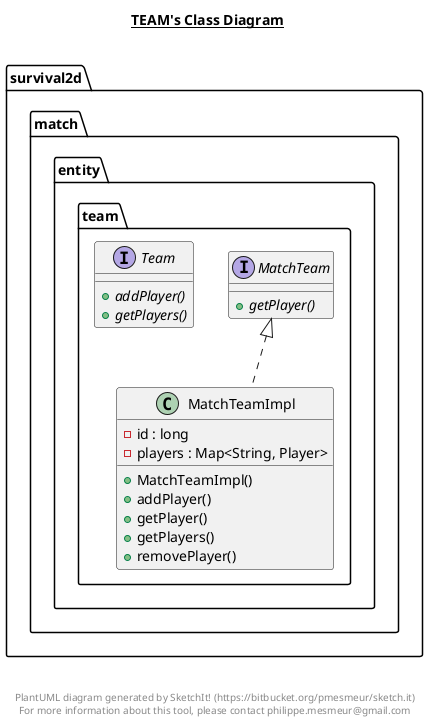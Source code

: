 @startuml

title __TEAM's Class Diagram__\n

  namespace survival2d {
    namespace match.entity.team {
      interface survival2d.match.entity.team.MatchTeam {
          {abstract} + getPlayer()
      }
    }
  }
  

  namespace survival2d {
    namespace match.entity.team {
      class survival2d.match.entity.team.MatchTeamImpl {
          - id : long
          - players : Map<String, Player>
          + MatchTeamImpl()
          + addPlayer()
          + getPlayer()
          + getPlayers()
          + removePlayer()
      }
    }
  }
  

  namespace survival2d {
    namespace match.entity.team {
      interface survival2d.match.entity.team.Team {
          {abstract} + addPlayer()
          {abstract} + getPlayers()
      }
    }
  }
  

  survival2d.match.entity.team.MatchTeamImpl .up.|> survival2d.match.entity.team.MatchTeam


right footer


PlantUML diagram generated by SketchIt! (https://bitbucket.org/pmesmeur/sketch.it)
For more information about this tool, please contact philippe.mesmeur@gmail.com
endfooter

@enduml
